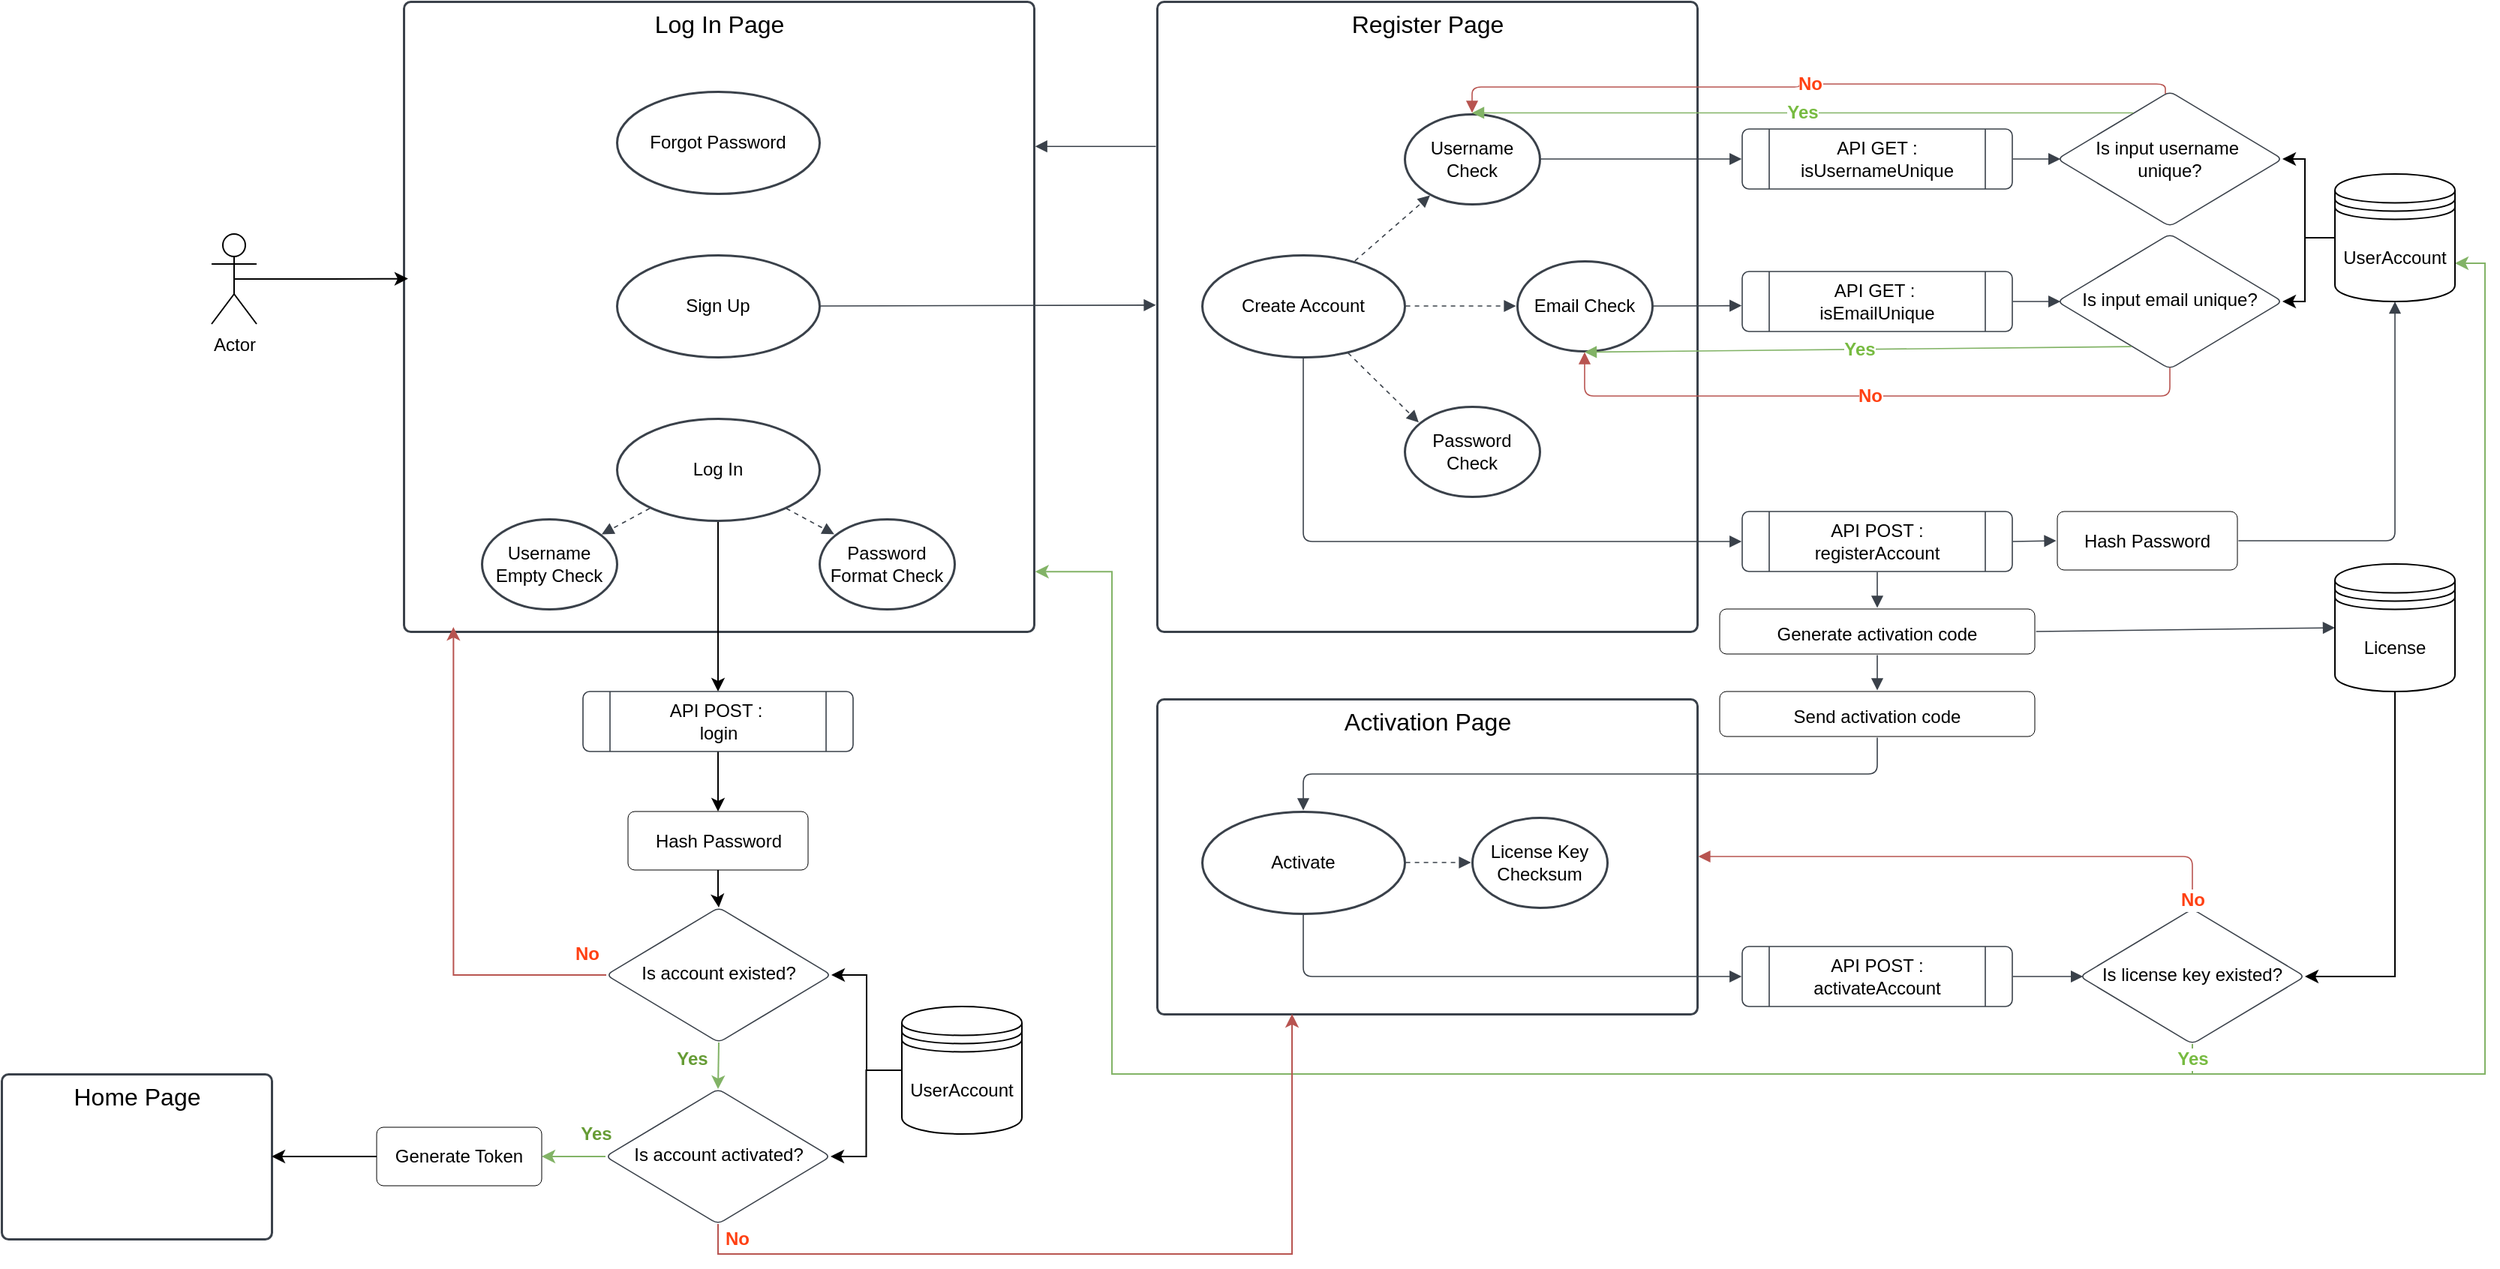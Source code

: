 <mxfile version="26.0.15">
  <diagram name="Account" id="tgDz5AeaXwY79lofnqwd">
    <mxGraphModel dx="1908" dy="1294" grid="1" gridSize="10" guides="1" tooltips="1" connect="1" arrows="1" fold="1" page="1" pageScale="1" pageWidth="827" pageHeight="1169" math="0" shadow="0">
      <root>
        <mxCell id="0" />
        <mxCell id="1" parent="0" />
        <mxCell id="eWz67TTPyYCK9VNah5Zr-2" value="Sign in Page" style="html=1;overflow=block;blockSpacing=1;whiteSpace=wrap;container=1;pointerEvents=0;collapsible=0;recursiveResize=0;fontSize=12;fontFamily=Helvetica;spacing=0;strokeColor=#unset;fillOpacity=0;rounded=1;absoluteArcSize=1;arcSize=9;fillColor=#000000;strokeWidth=NaN;lucidId=kTDUX1_EgLmr;" parent="1" vertex="1">
          <mxGeometry x="338" y="225" width="420" height="420" as="geometry" />
        </mxCell>
        <mxCell id="eWz67TTPyYCK9VNah5Zr-76" value="" style="html=1;overflow=block;blockSpacing=1;whiteSpace=wrap;container=1;pointerEvents=0;collapsible=0;recursiveResize=0;fontSize=12;fontFamily=Helvetica;spacing=0;strokeColor=#3a414a;strokeOpacity=100;fillOpacity=0;rounded=1;absoluteArcSize=1;arcSize=9;fillColor=#000000;strokeWidth=1.5;lucidId=R5DUT0HCY4g-;" parent="eWz67TTPyYCK9VNah5Zr-2" vertex="1">
          <mxGeometry width="420" height="420" as="geometry" />
        </mxCell>
        <mxCell id="eWz67TTPyYCK9VNah5Zr-77" value="&lt;font&gt;Log In Page&lt;/font&gt;" style="text;html=1;align=center;verticalAlign=middle;resizable=0;points=[];autosize=1;strokeColor=none;fillColor=none;fontFamily=Helvetica;fontSize=16;" parent="eWz67TTPyYCK9VNah5Zr-76" vertex="1">
          <mxGeometry x="154.5" width="110" height="30" as="geometry" />
        </mxCell>
        <mxCell id="eWz67TTPyYCK9VNah5Zr-3" value="" style="html=1;overflow=block;blockSpacing=1;whiteSpace=wrap;container=1;pointerEvents=0;collapsible=0;recursiveResize=0;fontSize=12;fontFamily=Helvetica;spacing=0;strokeColor=#3a414a;strokeOpacity=100;fillOpacity=0;rounded=1;absoluteArcSize=1;arcSize=9;fillColor=#000000;strokeWidth=1.5;lucidId=R5DUT0HCY4g-;" parent="1" vertex="1">
          <mxGeometry x="840" y="225" width="360" height="420" as="geometry" />
        </mxCell>
        <mxCell id="eWz67TTPyYCK9VNah5Zr-73" value="&lt;font style=&quot;font-size: 16px;&quot;&gt;Register Page&lt;/font&gt;" style="text;html=1;align=center;verticalAlign=middle;resizable=0;points=[];autosize=1;strokeColor=none;fillColor=none;fontFamily=Helvetica;fontSize=12;" parent="eWz67TTPyYCK9VNah5Zr-3" vertex="1">
          <mxGeometry x="120" width="120" height="30" as="geometry" />
        </mxCell>
        <mxCell id="eWz67TTPyYCK9VNah5Zr-4" value="" style="html=1;overflow=block;blockSpacing=1;whiteSpace=wrap;container=1;pointerEvents=0;collapsible=0;recursiveResize=0;fontSize=12;fontFamily=Helvetica;spacing=0;strokeColor=#3a414a;strokeOpacity=100;fillOpacity=0;rounded=1;absoluteArcSize=1;arcSize=9;fillColor=#000000;strokeWidth=1.5;lucidId=jgEULdvxt6wD;" parent="1" vertex="1">
          <mxGeometry x="840" y="690" width="360" height="210" as="geometry" />
        </mxCell>
        <mxCell id="eWz67TTPyYCK9VNah5Zr-91" value="&lt;font style=&quot;font-size: 16px;&quot;&gt;Activation&lt;/font&gt;&lt;span style=&quot;font-size: 16px;&quot;&gt;&amp;nbsp;Page&lt;/span&gt;" style="text;html=1;align=center;verticalAlign=middle;resizable=0;points=[];autosize=1;strokeColor=none;fillColor=none;fontFamily=Helvetica;fontSize=12;" parent="eWz67TTPyYCK9VNah5Zr-4" vertex="1">
          <mxGeometry x="115" width="130" height="30" as="geometry" />
        </mxCell>
        <mxCell id="eWz67TTPyYCK9VNah5Zr-6" value="Sign Up" style="html=1;overflow=block;blockSpacing=1;whiteSpace=wrap;ellipse;fontSize=12;spacing=3.8;strokeColor=#3a414a;strokeOpacity=100;fillOpacity=100;rounded=1;absoluteArcSize=1;arcSize=9;fillColor=#ffffff;strokeWidth=1.5;lucidId=sUDUintjghet;fontFamily=Helvetica;" parent="1" vertex="1">
          <mxGeometry x="480" y="394" width="135" height="68" as="geometry" />
        </mxCell>
        <mxCell id="eWz67TTPyYCK9VNah5Zr-7" value="Forgot Password" style="html=1;overflow=block;blockSpacing=1;whiteSpace=wrap;ellipse;fontSize=12;spacing=3.8;strokeColor=#3a414a;strokeOpacity=100;fillOpacity=100;rounded=1;absoluteArcSize=1;arcSize=9;fillColor=#ffffff;strokeWidth=1.5;lucidId=6VDUhwTjax~7;fontFamily=Helvetica;" parent="1" vertex="1">
          <mxGeometry x="480" y="285" width="135" height="68" as="geometry" />
        </mxCell>
        <mxCell id="eWz67TTPyYCK9VNah5Zr-94" style="edgeStyle=orthogonalEdgeStyle;rounded=0;orthogonalLoop=1;jettySize=auto;html=1;exitX=0.5;exitY=1;exitDx=0;exitDy=0;" parent="1" source="eWz67TTPyYCK9VNah5Zr-8" target="eWz67TTPyYCK9VNah5Zr-93" edge="1">
          <mxGeometry relative="1" as="geometry" />
        </mxCell>
        <mxCell id="eWz67TTPyYCK9VNah5Zr-8" value="Log In" style="html=1;overflow=block;blockSpacing=1;whiteSpace=wrap;ellipse;fontSize=12;spacing=3.8;strokeColor=#3a414a;strokeOpacity=100;fillOpacity=100;rounded=1;absoluteArcSize=1;arcSize=9;fillColor=#ffffff;strokeWidth=1.5;lucidId=wWDUFufL0aMl;fontFamily=Helvetica;" parent="1" vertex="1">
          <mxGeometry x="480" y="503" width="135" height="68" as="geometry" />
        </mxCell>
        <mxCell id="eWz67TTPyYCK9VNah5Zr-10" value="Username Empty Check" style="html=1;overflow=block;blockSpacing=1;whiteSpace=wrap;ellipse;fontSize=12;spacing=3.8;strokeColor=#3a414a;strokeOpacity=100;fillOpacity=100;rounded=1;absoluteArcSize=1;arcSize=9;fillColor=#ffffff;strokeWidth=1.5;lucidId=s1DUV5B9-y7L;fontFamily=Helvetica;" parent="1" vertex="1">
          <mxGeometry x="390" y="570" width="90" height="60" as="geometry" />
        </mxCell>
        <mxCell id="eWz67TTPyYCK9VNah5Zr-11" value="Password Format Check" style="html=1;overflow=block;blockSpacing=1;whiteSpace=wrap;ellipse;fontSize=12;spacing=3.8;strokeColor=#3a414a;strokeOpacity=100;fillOpacity=100;rounded=1;absoluteArcSize=1;arcSize=9;fillColor=#ffffff;strokeWidth=1.5;lucidId=a2DUm376~W8t;fontFamily=Helvetica;" parent="1" vertex="1">
          <mxGeometry x="615" y="570" width="90" height="60" as="geometry" />
        </mxCell>
        <mxCell id="eWz67TTPyYCK9VNah5Zr-12" value="" style="html=1;jettySize=18;whiteSpace=wrap;fontSize=12;strokeColor=#3a414a;strokeOpacity=100;dashed=1;fixDash=1;strokeWidth=0.8;rounded=0;startArrow=none;endArrow=block;endFill=1;exitX=0.163;exitY=0.881;exitPerimeter=0;entryX=0.889;entryY=0.17;entryPerimeter=0;lucidId=G2DUMYeTof7~;fontFamily=Helvetica;" parent="1" source="eWz67TTPyYCK9VNah5Zr-8" target="eWz67TTPyYCK9VNah5Zr-10" edge="1">
          <mxGeometry width="100" height="100" relative="1" as="geometry">
            <Array as="points" />
          </mxGeometry>
        </mxCell>
        <mxCell id="eWz67TTPyYCK9VNah5Zr-13" value="" style="html=1;jettySize=18;whiteSpace=wrap;fontSize=12;strokeColor=#3a414a;strokeOpacity=100;dashed=1;fixDash=1;strokeWidth=0.8;rounded=0;startArrow=none;endArrow=block;endFill=1;exitX=0.837;exitY=0.882;exitPerimeter=0;entryX=0.111;entryY=0.17;entryPerimeter=0;lucidId=J2DUJ5fLoulq;fontFamily=Helvetica;" parent="1" source="eWz67TTPyYCK9VNah5Zr-8" target="eWz67TTPyYCK9VNah5Zr-11" edge="1">
          <mxGeometry width="100" height="100" relative="1" as="geometry">
            <Array as="points" />
          </mxGeometry>
        </mxCell>
        <mxCell id="eWz67TTPyYCK9VNah5Zr-14" value="Create Account" style="html=1;overflow=block;blockSpacing=1;whiteSpace=wrap;ellipse;fontSize=12;spacing=3.8;strokeColor=#3a414a;strokeOpacity=100;fillOpacity=100;rounded=1;absoluteArcSize=1;arcSize=9;fillColor=#ffffff;strokeWidth=1.5;lucidId=l6DUR4Ug6KeE;fontFamily=Helvetica;" parent="1" vertex="1">
          <mxGeometry x="870" y="394" width="135" height="68" as="geometry" />
        </mxCell>
        <mxCell id="eWz67TTPyYCK9VNah5Zr-15" value="" style="html=1;jettySize=18;whiteSpace=wrap;fontSize=12;strokeColor=#3a414a;strokeOpacity=100;strokeWidth=0.8;rounded=0;startArrow=none;endArrow=block;endFill=1;exitX=1.006;exitY=0.5;exitPerimeter=0;entryX=-0.002;entryY=0.482;entryPerimeter=0;lucidId=X6DUpzy31Ydh;fontFamily=Helvetica;" parent="1" source="eWz67TTPyYCK9VNah5Zr-6" target="eWz67TTPyYCK9VNah5Zr-3" edge="1">
          <mxGeometry width="100" height="100" relative="1" as="geometry">
            <Array as="points" />
          </mxGeometry>
        </mxCell>
        <mxCell id="eWz67TTPyYCK9VNah5Zr-16" value="Username Check" style="html=1;overflow=block;blockSpacing=1;whiteSpace=wrap;ellipse;fontSize=12;spacing=3.8;strokeColor=#3a414a;strokeOpacity=100;fillOpacity=100;rounded=1;absoluteArcSize=1;arcSize=9;fillColor=#ffffff;strokeWidth=1.5;lucidId=s7DUezGjw3QZ;fontFamily=Helvetica;" parent="1" vertex="1">
          <mxGeometry x="1005" y="300" width="90" height="60" as="geometry" />
        </mxCell>
        <mxCell id="eWz67TTPyYCK9VNah5Zr-17" value="Email Check" style="html=1;overflow=block;blockSpacing=1;whiteSpace=wrap;ellipse;fontSize=12;spacing=3.8;strokeColor=#3a414a;strokeOpacity=100;fillOpacity=100;rounded=1;absoluteArcSize=1;arcSize=9;fillColor=#ffffff;strokeWidth=1.5;lucidId=O7DUrSSDifmn;fontFamily=Helvetica;" parent="1" vertex="1">
          <mxGeometry x="1080" y="398" width="90" height="60" as="geometry" />
        </mxCell>
        <mxCell id="eWz67TTPyYCK9VNah5Zr-18" value="Password Check" style="html=1;overflow=block;blockSpacing=1;whiteSpace=wrap;ellipse;fontSize=12;spacing=3.8;strokeColor=#3a414a;strokeOpacity=100;fillOpacity=100;rounded=1;absoluteArcSize=1;arcSize=9;fillColor=#ffffff;strokeWidth=1.5;lucidId=W7DUtTJI5MFG;fontFamily=Helvetica;" parent="1" vertex="1">
          <mxGeometry x="1005" y="495" width="90" height="60" as="geometry" />
        </mxCell>
        <mxCell id="eWz67TTPyYCK9VNah5Zr-19" value="" style="html=1;jettySize=18;whiteSpace=wrap;fontSize=12;strokeColor=#3a414a;strokeOpacity=100;dashed=1;fixDash=1;strokeWidth=0.8;rounded=0;startArrow=none;endArrow=block;endFill=1;exitX=0.755;exitY=0.058;exitPerimeter=0;entryX=0.189;entryY=0.905;entryPerimeter=0;lucidId=t8DULGcAUfj5;fontFamily=Helvetica;" parent="1" source="eWz67TTPyYCK9VNah5Zr-14" target="eWz67TTPyYCK9VNah5Zr-16" edge="1">
          <mxGeometry width="100" height="100" relative="1" as="geometry">
            <Array as="points" />
          </mxGeometry>
        </mxCell>
        <mxCell id="eWz67TTPyYCK9VNah5Zr-20" value="" style="html=1;jettySize=18;whiteSpace=wrap;fontSize=12;strokeColor=#3a414a;strokeOpacity=100;dashed=1;fixDash=1;strokeWidth=0.8;rounded=0;startArrow=none;endArrow=block;endFill=1;exitX=1.006;exitY=0.5;exitPerimeter=0;entryX=-0.008;entryY=0.5;entryPerimeter=0;lucidId=B8DUC7GV7Yk3;fontFamily=Helvetica;" parent="1" source="eWz67TTPyYCK9VNah5Zr-14" target="eWz67TTPyYCK9VNah5Zr-17" edge="1">
          <mxGeometry width="100" height="100" relative="1" as="geometry">
            <Array as="points" />
          </mxGeometry>
        </mxCell>
        <mxCell id="eWz67TTPyYCK9VNah5Zr-21" value="" style="html=1;jettySize=18;whiteSpace=wrap;fontSize=12;strokeColor=#3a414a;strokeOpacity=100;dashed=1;fixDash=1;strokeWidth=0.8;rounded=0;startArrow=none;endArrow=block;endFill=1;exitX=0.721;exitY=0.96;exitPerimeter=0;entryX=0.105;entryY=0.178;entryPerimeter=0;lucidId=E8DUzFWszFlh;fontFamily=Helvetica;" parent="1" source="eWz67TTPyYCK9VNah5Zr-14" target="eWz67TTPyYCK9VNah5Zr-18" edge="1">
          <mxGeometry width="100" height="100" relative="1" as="geometry">
            <Array as="points" />
          </mxGeometry>
        </mxCell>
        <mxCell id="eWz67TTPyYCK9VNah5Zr-22" value="API GET : isUsernameUnique" style="html=1;overflow=block;blockSpacing=1;whiteSpace=wrap;shape=process;fontSize=12;fontFamily=Helvetica;spacing=3.8;strokeColor=#3a414a;strokeOpacity=100;fillOpacity=100;rounded=1;absoluteArcSize=1;arcSize=9;fillColor=#ffffff;strokeWidth=0.8;lucidId=d-DUjQnT9r4C;" parent="1" vertex="1">
          <mxGeometry x="1230" y="310" width="180" height="40" as="geometry" />
        </mxCell>
        <mxCell id="eWz67TTPyYCK9VNah5Zr-23" value="" style="html=1;jettySize=18;whiteSpace=wrap;fontSize=12;strokeColor=#3a414a;strokeOpacity=100;strokeWidth=0.8;rounded=0;startArrow=none;endArrow=block;endFill=1;exitX=1.008;exitY=0.5;exitPerimeter=0;entryX=-0.002;entryY=0.5;entryPerimeter=0;lucidId=8_DU1eQ9pBNe;fontFamily=Helvetica;" parent="1" source="eWz67TTPyYCK9VNah5Zr-16" target="eWz67TTPyYCK9VNah5Zr-22" edge="1">
          <mxGeometry width="100" height="100" relative="1" as="geometry">
            <Array as="points" />
          </mxGeometry>
        </mxCell>
        <mxCell id="eWz67TTPyYCK9VNah5Zr-24" value="&lt;font&gt;Is input username&amp;nbsp;&lt;/font&gt;&lt;div&gt;&lt;font&gt;unique?&lt;/font&gt;&lt;/div&gt;" style="html=1;overflow=block;blockSpacing=1;whiteSpace=wrap;rhombus;fontSize=12;fontFamily=Helvetica;fontColor=default;spacing=3.8;strokeColor=#3a414a;strokeOpacity=100;fillOpacity=100;rounded=1;absoluteArcSize=1;arcSize=9;fillColor=#ffffff;strokeWidth=0.8;lucidId=H.DUoWM3rg2R;" parent="1" vertex="1">
          <mxGeometry x="1440" y="285" width="150" height="90" as="geometry" />
        </mxCell>
        <mxCell id="eWz67TTPyYCK9VNah5Zr-25" value="" style="html=1;jettySize=18;whiteSpace=wrap;fontSize=12;strokeColor=#3a414a;strokeOpacity=100;strokeWidth=0.8;rounded=0;startArrow=none;endArrow=block;endFill=1;exitX=1.002;exitY=0.5;exitPerimeter=0;entryX=0.014;entryY=0.5;entryPerimeter=0;lucidId=d~DUTkmeUFl3;fontFamily=Helvetica;" parent="1" source="eWz67TTPyYCK9VNah5Zr-22" target="eWz67TTPyYCK9VNah5Zr-24" edge="1">
          <mxGeometry width="100" height="100" relative="1" as="geometry">
            <Array as="points" />
          </mxGeometry>
        </mxCell>
        <mxCell id="eWz67TTPyYCK9VNah5Zr-26" value="" style="html=1;jettySize=18;whiteSpace=wrap;fontSize=12;fontFamily=Helvetica;fontColor=#333333;fontStyle=1;strokeColor=#82b366;strokeOpacity=100;strokeWidth=0.8;rounded=0;startArrow=none;endArrow=block;endFill=1;exitX=0.337;exitY=0.158;exitPerimeter=0;entryX=0.5;entryY=-0.013;entryPerimeter=0;lucidId=n~DU6i61wU7h;fillColor=#d5e8d4;" parent="1" source="eWz67TTPyYCK9VNah5Zr-24" target="eWz67TTPyYCK9VNah5Zr-16" edge="1">
          <mxGeometry width="100" height="100" relative="1" as="geometry">
            <Array as="points" />
          </mxGeometry>
        </mxCell>
        <mxCell id="eWz67TTPyYCK9VNah5Zr-27" value="Yes" style="text;html=1;resizable=0;labelBackgroundColor=default;align=center;verticalAlign=middle;fontStyle=1;fontColor=light-dark(#77bb41, #c1c1c1);fontSize=12;fontFamily=Helvetica;" parent="eWz67TTPyYCK9VNah5Zr-26" vertex="1">
          <mxGeometry relative="1" as="geometry" />
        </mxCell>
        <mxCell id="eWz67TTPyYCK9VNah5Zr-28" value="" style="html=1;jettySize=18;whiteSpace=wrap;fontSize=12;fontFamily=Helvetica;fontColor=#333333;fontStyle=1;strokeColor=#b85450;strokeOpacity=100;strokeWidth=0.8;rounded=1;arcSize=12;edgeStyle=orthogonalEdgeStyle;startArrow=none;endArrow=block;endFill=1;exitX=0.48;exitY=0.017;exitPerimeter=0;entryX=0.5;entryY=-0.013;entryPerimeter=0;lucidId=s~DUw0Df2HVt;fillColor=#f8cecc;" parent="1" source="eWz67TTPyYCK9VNah5Zr-24" target="eWz67TTPyYCK9VNah5Zr-16" edge="1">
          <mxGeometry width="100" height="100" relative="1" as="geometry">
            <Array as="points">
              <mxPoint x="1512" y="280" />
              <mxPoint x="1268" y="280" />
              <mxPoint x="1268" y="282" />
              <mxPoint x="1050" y="282" />
            </Array>
          </mxGeometry>
        </mxCell>
        <mxCell id="eWz67TTPyYCK9VNah5Zr-29" value="No" style="text;html=1;resizable=0;labelBackgroundColor=default;align=center;verticalAlign=middle;fontStyle=1;fontColor=light-dark(#ff4013, #c1c1c1);fontSize=12;fontFamily=Helvetica;" parent="eWz67TTPyYCK9VNah5Zr-28" vertex="1">
          <mxGeometry relative="1" as="geometry" />
        </mxCell>
        <mxCell id="eWz67TTPyYCK9VNah5Zr-30" value="API GET :&amp;nbsp;&lt;div&gt;isEmailUnique&lt;/div&gt;" style="html=1;overflow=block;blockSpacing=1;whiteSpace=wrap;shape=process;fontSize=12;fontFamily=Helvetica;spacing=3.8;strokeColor=#3a414a;strokeOpacity=100;fillOpacity=100;rounded=1;absoluteArcSize=1;arcSize=9;fillColor=#ffffff;strokeWidth=0.8;lucidId=fcEU7vY~6awU;" parent="1" vertex="1">
          <mxGeometry x="1230" y="405" width="180" height="40" as="geometry" />
        </mxCell>
        <mxCell id="eWz67TTPyYCK9VNah5Zr-31" value="&lt;div style=&quot;display: flex; justify-content: center; text-align: center; align-items: baseline; line-height: 1.25; margin-top: -2px;&quot;&gt;&lt;span style=&quot;color: rgb(0, 0, 0);&quot;&gt;&lt;font&gt;Is input&amp;nbsp;&lt;/font&gt;&lt;span&gt;email u&lt;/span&gt;&lt;/span&gt;&lt;span&gt;&lt;span&gt;nique?&lt;/span&gt;&lt;/span&gt;&lt;/div&gt;" style="html=1;overflow=block;blockSpacing=1;whiteSpace=wrap;rhombus;fontSize=12;fontFamily=Helvetica;spacing=3.8;strokeColor=#3a414a;strokeOpacity=100;fillOpacity=100;rounded=1;absoluteArcSize=1;arcSize=9;fillColor=#ffffff;strokeWidth=0.8;lucidId=fcEUWMaaT8yM;" parent="1" vertex="1">
          <mxGeometry x="1440" y="380" width="150" height="90" as="geometry" />
        </mxCell>
        <mxCell id="eWz67TTPyYCK9VNah5Zr-32" value="" style="html=1;jettySize=18;whiteSpace=wrap;fontSize=12;fontFamily=Helvetica;fontColor=#333333;fontStyle=1;strokeColor=#82b366;strokeOpacity=100;strokeWidth=0.8;rounded=0;startArrow=none;endArrow=block;endFill=1;exitX=0.329;exitY=0.834;exitPerimeter=0;entryX=0.5;entryY=1.013;entryPerimeter=0;lucidId=fcEUrLzZhkil;labelBackgroundColor=none;fillColor=#d5e8d4;" parent="1" source="eWz67TTPyYCK9VNah5Zr-31" target="eWz67TTPyYCK9VNah5Zr-17" edge="1">
          <mxGeometry width="100" height="100" relative="1" as="geometry">
            <Array as="points" />
          </mxGeometry>
        </mxCell>
        <mxCell id="eWz67TTPyYCK9VNah5Zr-33" value="Yes" style="text;html=1;resizable=0;labelBackgroundColor=default;align=center;verticalAlign=middle;fontStyle=1;fontColor=light-dark(#77bb41, #c1c1c1);fontSize=12;fontFamily=Helvetica;" parent="eWz67TTPyYCK9VNah5Zr-32" vertex="1">
          <mxGeometry relative="1" as="geometry" />
        </mxCell>
        <mxCell id="eWz67TTPyYCK9VNah5Zr-34" value="" style="html=1;jettySize=18;whiteSpace=wrap;fontSize=12;fontFamily=Helvetica;fontColor=#333333;fontStyle=1;strokeColor=#b85450;strokeOpacity=100;strokeWidth=0.8;rounded=1;arcSize=12;edgeStyle=orthogonalEdgeStyle;startArrow=none;endArrow=block;endFill=1;exitX=0.5;exitY=0.99;exitPerimeter=0;entryX=0.5;entryY=1.013;entryPerimeter=0;lucidId=fcEUvP.BdZtf;fillColor=#f8cecc;" parent="1" source="eWz67TTPyYCK9VNah5Zr-31" target="eWz67TTPyYCK9VNah5Zr-17" edge="1">
          <mxGeometry width="100" height="100" relative="1" as="geometry">
            <Array as="points" />
          </mxGeometry>
        </mxCell>
        <mxCell id="eWz67TTPyYCK9VNah5Zr-35" value="No" style="text;html=1;resizable=0;labelBackgroundColor=default;align=center;verticalAlign=middle;fontStyle=1;fontColor=light-dark(#ff4013, #c1c1c1);fontSize=12;fontFamily=Helvetica;" parent="eWz67TTPyYCK9VNah5Zr-34" vertex="1">
          <mxGeometry relative="1" as="geometry" />
        </mxCell>
        <mxCell id="eWz67TTPyYCK9VNah5Zr-36" value="" style="html=1;jettySize=18;whiteSpace=wrap;fontSize=12;strokeColor=#3a414a;strokeOpacity=100;strokeWidth=0.8;rounded=0;startArrow=none;endArrow=block;endFill=1;exitX=1.008;exitY=0.5;exitPerimeter=0;entryX=-0.002;entryY=0.57;entryPerimeter=0;lucidId=fdEU~AkRdBd5;fontFamily=Helvetica;" parent="1" source="eWz67TTPyYCK9VNah5Zr-17" target="eWz67TTPyYCK9VNah5Zr-30" edge="1">
          <mxGeometry width="100" height="100" relative="1" as="geometry">
            <Array as="points" />
          </mxGeometry>
        </mxCell>
        <mxCell id="eWz67TTPyYCK9VNah5Zr-37" value="" style="html=1;jettySize=18;whiteSpace=wrap;fontSize=12;strokeColor=#3a414a;strokeOpacity=100;strokeWidth=0.8;rounded=0;startArrow=none;endArrow=block;endFill=1;exitX=1.002;exitY=0.5;exitPerimeter=0;entryX=0.014;entryY=0.5;entryPerimeter=0;lucidId=WeEUJOYxWwny;fontFamily=Helvetica;" parent="1" source="eWz67TTPyYCK9VNah5Zr-30" target="eWz67TTPyYCK9VNah5Zr-31" edge="1">
          <mxGeometry width="100" height="100" relative="1" as="geometry">
            <Array as="points" />
          </mxGeometry>
        </mxCell>
        <mxCell id="eWz67TTPyYCK9VNah5Zr-38" value="Activate " style="html=1;overflow=block;blockSpacing=1;whiteSpace=wrap;ellipse;fontSize=12;spacing=3.8;strokeColor=#3a414a;strokeOpacity=100;fillOpacity=100;rounded=1;absoluteArcSize=1;arcSize=9;fillColor=#ffffff;strokeWidth=1.5;lucidId=ahEUzXcOlAUv;fontFamily=Helvetica;" parent="1" vertex="1">
          <mxGeometry x="870" y="765" width="135" height="68" as="geometry" />
        </mxCell>
        <mxCell id="eWz67TTPyYCK9VNah5Zr-39" value="License Key Checksum" style="html=1;overflow=block;blockSpacing=1;whiteSpace=wrap;ellipse;fontSize=12;spacing=3.8;strokeColor=#3a414a;strokeOpacity=100;fillOpacity=100;rounded=1;absoluteArcSize=1;arcSize=9;fillColor=#ffffff;strokeWidth=1.5;lucidId=3iEUOj4Z6llQ;fontFamily=Helvetica;" parent="1" vertex="1">
          <mxGeometry x="1050" y="769" width="90" height="60" as="geometry" />
        </mxCell>
        <mxCell id="eWz67TTPyYCK9VNah5Zr-40" value="" style="html=1;jettySize=18;whiteSpace=wrap;fontSize=12;strokeColor=#3a414a;strokeOpacity=100;dashed=1;fixDash=1;strokeWidth=0.8;rounded=0;startArrow=none;endArrow=block;endFill=1;exitX=1.006;exitY=0.5;exitPerimeter=0;entryX=-0.008;entryY=0.5;entryPerimeter=0;lucidId=sjEU9KxSFQow;fontFamily=Helvetica;" parent="1" source="eWz67TTPyYCK9VNah5Zr-38" target="eWz67TTPyYCK9VNah5Zr-39" edge="1">
          <mxGeometry width="100" height="100" relative="1" as="geometry">
            <Array as="points" />
          </mxGeometry>
        </mxCell>
        <mxCell id="eWz67TTPyYCK9VNah5Zr-41" value="" style="html=1;jettySize=18;whiteSpace=wrap;fontSize=12;strokeColor=#3a414a;strokeOpacity=100;strokeWidth=0.8;rounded=1;arcSize=12;edgeStyle=orthogonalEdgeStyle;startArrow=none;endArrow=block;endFill=1;exitX=0.5;exitY=1.011;exitPerimeter=0;entryX=-0.002;entryY=0.5;entryPerimeter=0;lucidId=wqEUbB9Iiw~2;fontFamily=Helvetica;" parent="1" source="eWz67TTPyYCK9VNah5Zr-14" target="eWz67TTPyYCK9VNah5Zr-47" edge="1">
          <mxGeometry width="100" height="100" relative="1" as="geometry">
            <Array as="points" />
          </mxGeometry>
        </mxCell>
        <mxCell id="eWz67TTPyYCK9VNah5Zr-47" value="API POST : registerAccount" style="html=1;overflow=block;blockSpacing=1;whiteSpace=wrap;shape=process;fontSize=12;fontFamily=Helvetica;spacing=3.8;strokeColor=#3a414a;strokeOpacity=100;fillOpacity=100;rounded=1;absoluteArcSize=1;arcSize=9;fillColor=#ffffff;strokeWidth=0.8;lucidId=uxEU2n4akM2R;" parent="1" vertex="1">
          <mxGeometry x="1230" y="565" width="180" height="40" as="geometry" />
        </mxCell>
        <mxCell id="eWz67TTPyYCK9VNah5Zr-48" value="Generate activation code" style="html=1;overflow=block;blockSpacing=1;whiteSpace=wrap;fontSize=12;fontFamily=Helvetica;spacing=9;rounded=1;absoluteArcSize=1;arcSize=9;strokeWidth=NaN;lucidId=pTEUjj1fshSb;" parent="1" vertex="1">
          <mxGeometry x="1215" y="630" width="210" height="30" as="geometry" />
        </mxCell>
        <mxCell id="eWz67TTPyYCK9VNah5Zr-49" value="Send activation code" style="html=1;overflow=block;blockSpacing=1;whiteSpace=wrap;fontSize=12;fontFamily=Helvetica;spacing=9;rounded=1;absoluteArcSize=1;arcSize=9;strokeWidth=NaN;lucidId=jUEUQ4qV01XV;" parent="1" vertex="1">
          <mxGeometry x="1215" y="685" width="210" height="30" as="geometry" />
        </mxCell>
        <mxCell id="eWz67TTPyYCK9VNah5Zr-50" value="" style="html=1;jettySize=18;whiteSpace=wrap;fontSize=12;strokeColor=#3a414a;strokeOpacity=100;strokeWidth=0.8;rounded=0;startArrow=none;endArrow=block;endFill=1;exitX=0.5;exitY=1.009;exitPerimeter=0;entryX=0.5;entryY=-0.025;entryPerimeter=0;lucidId=4UEUbyO8kihH;fontFamily=Helvetica;" parent="1" source="eWz67TTPyYCK9VNah5Zr-47" target="eWz67TTPyYCK9VNah5Zr-48" edge="1">
          <mxGeometry width="100" height="100" relative="1" as="geometry">
            <Array as="points" />
          </mxGeometry>
        </mxCell>
        <mxCell id="eWz67TTPyYCK9VNah5Zr-51" value="" style="html=1;jettySize=18;whiteSpace=wrap;fontSize=12;strokeColor=#3a414a;strokeOpacity=100;strokeWidth=0.8;rounded=0;startArrow=none;endArrow=block;endFill=1;exitX=0.5;exitY=1.025;exitPerimeter=0;entryX=0.5;entryY=-0.025;entryPerimeter=0;lucidId=5UEU46crxsY.;fontFamily=Helvetica;" parent="1" source="eWz67TTPyYCK9VNah5Zr-48" target="eWz67TTPyYCK9VNah5Zr-49" edge="1">
          <mxGeometry width="100" height="100" relative="1" as="geometry">
            <Array as="points" />
          </mxGeometry>
        </mxCell>
        <mxCell id="eWz67TTPyYCK9VNah5Zr-52" value="" style="html=1;jettySize=18;whiteSpace=wrap;fontSize=12;strokeColor=#3a414a;strokeOpacity=100;strokeWidth=0.8;rounded=0;startArrow=none;endArrow=block;endFill=1;exitX=1.004;exitY=0.5;exitPerimeter=0;entryX=0;entryY=0.5;lucidId=eVEUYDxwfVzk;fontFamily=Helvetica;entryDx=0;entryDy=0;" parent="1" source="eWz67TTPyYCK9VNah5Zr-48" target="eWz67TTPyYCK9VNah5Zr-83" edge="1">
          <mxGeometry width="100" height="100" relative="1" as="geometry">
            <Array as="points" />
            <mxPoint x="1619.28" y="645" as="targetPoint" />
          </mxGeometry>
        </mxCell>
        <mxCell id="eWz67TTPyYCK9VNah5Zr-54" value="" style="html=1;jettySize=18;whiteSpace=wrap;fontSize=12;strokeColor=#3a414a;strokeOpacity=100;strokeWidth=0.8;rounded=0;startArrow=none;endArrow=block;endFill=1;exitX=1.002;exitY=0.5;exitPerimeter=0;entryX=-0.006;entryY=0.5;entryPerimeter=0;lucidId=-VEUsnVqnqdy;fontFamily=Helvetica;fontColor=default;labelBackgroundColor=default;" parent="1" source="eWz67TTPyYCK9VNah5Zr-47" target="eWz67TTPyYCK9VNah5Zr-55" edge="1">
          <mxGeometry width="100" height="100" relative="1" as="geometry">
            <Array as="points" />
          </mxGeometry>
        </mxCell>
        <mxCell id="eWz67TTPyYCK9VNah5Zr-55" value="Hash Password" style="html=1;overflow=block;blockSpacing=1;whiteSpace=wrap;fontSize=12;fontFamily=Helvetica;spacing=9;rounded=1;absoluteArcSize=1;arcSize=9;strokeWidth=NaN;lucidId=bWEUQv-7P4Rg;labelBackgroundColor=default;" parent="1" vertex="1">
          <mxGeometry x="1440" y="565" width="120" height="39" as="geometry" />
        </mxCell>
        <mxCell id="eWz67TTPyYCK9VNah5Zr-56" value="" style="html=1;jettySize=18;whiteSpace=wrap;fontSize=12;strokeColor=#3a414a;strokeOpacity=100;strokeWidth=0.8;rounded=1;arcSize=12;edgeStyle=orthogonalEdgeStyle;startArrow=none;endArrow=block;endFill=1;exitX=1.006;exitY=0.5;exitPerimeter=0;lucidId=eXEUn7h87tyG;fontFamily=Helvetica;fontColor=default;labelBackgroundColor=default;" parent="1" source="eWz67TTPyYCK9VNah5Zr-55" target="eWz67TTPyYCK9VNah5Zr-78" edge="1">
          <mxGeometry width="100" height="100" relative="1" as="geometry">
            <Array as="points" />
            <mxPoint x="1665" y="420.72" as="targetPoint" />
          </mxGeometry>
        </mxCell>
        <mxCell id="eWz67TTPyYCK9VNah5Zr-57" value="" style="html=1;jettySize=18;whiteSpace=wrap;fontSize=12;strokeColor=#3a414a;strokeOpacity=100;strokeWidth=0.8;rounded=1;arcSize=12;edgeStyle=orthogonalEdgeStyle;startArrow=none;endArrow=block;endFill=1;exitX=0.5;exitY=1.025;exitPerimeter=0;entryX=0.5;entryY=-0.011;entryPerimeter=0;lucidId=ZXEUFPg5Jof-;fontFamily=Helvetica;" parent="1" source="eWz67TTPyYCK9VNah5Zr-49" target="eWz67TTPyYCK9VNah5Zr-38" edge="1">
          <mxGeometry width="100" height="100" relative="1" as="geometry">
            <Array as="points" />
          </mxGeometry>
        </mxCell>
        <mxCell id="eWz67TTPyYCK9VNah5Zr-58" value="API POST : activateAccount" style="html=1;overflow=block;blockSpacing=1;whiteSpace=wrap;shape=process;fontSize=12;fontFamily=Helvetica;spacing=3.8;strokeColor=#3a414a;strokeOpacity=100;fillOpacity=100;rounded=1;absoluteArcSize=1;arcSize=9;fillColor=#ffffff;strokeWidth=0.8;lucidId=fZEU0QEMOlCc;" parent="1" vertex="1">
          <mxGeometry x="1230" y="855" width="180" height="40" as="geometry" />
        </mxCell>
        <mxCell id="eWz67TTPyYCK9VNah5Zr-59" value="" style="html=1;jettySize=18;whiteSpace=wrap;fontSize=12;strokeColor=#3a414a;strokeOpacity=100;strokeWidth=0.8;rounded=1;arcSize=12;edgeStyle=orthogonalEdgeStyle;startArrow=none;endArrow=block;endFill=1;exitX=0.5;exitY=1.011;exitPerimeter=0;entryX=-0.002;entryY=0.5;entryPerimeter=0;lucidId=mZEU54XD3dpx;fontFamily=Helvetica;" parent="1" source="eWz67TTPyYCK9VNah5Zr-38" target="eWz67TTPyYCK9VNah5Zr-58" edge="1">
          <mxGeometry width="100" height="100" relative="1" as="geometry">
            <Array as="points" />
          </mxGeometry>
        </mxCell>
        <mxCell id="eWz67TTPyYCK9VNah5Zr-90" style="edgeStyle=orthogonalEdgeStyle;rounded=0;orthogonalLoop=1;jettySize=auto;html=1;exitX=0.5;exitY=1;exitDx=0;exitDy=0;entryX=1;entryY=0.7;entryDx=0;entryDy=0;fillColor=#d5e8d4;strokeColor=#82b366;" parent="1" source="eWz67TTPyYCK9VNah5Zr-60" target="eWz67TTPyYCK9VNah5Zr-78" edge="1">
          <mxGeometry relative="1" as="geometry">
            <mxPoint x="1760" y="400" as="targetPoint" />
            <Array as="points">
              <mxPoint x="1530" y="940" />
              <mxPoint x="1725" y="940" />
              <mxPoint x="1725" y="400" />
            </Array>
          </mxGeometry>
        </mxCell>
        <mxCell id="eWz67TTPyYCK9VNah5Zr-60" value="&lt;div style=&quot;display: flex; justify-content: center; text-align: center; align-items: baseline; line-height: 1.25; margin-top: -2px;&quot;&gt;&lt;span&gt;&lt;span style=&quot;color: rgb(0, 0, 0);&quot;&gt;Is license key &lt;/span&gt;&lt;span&gt;existed&lt;/span&gt;&lt;span style=&quot;color: rgb(0, 0, 0);&quot;&gt;?&lt;/span&gt;&lt;/span&gt;&lt;/div&gt;" style="html=1;overflow=block;blockSpacing=1;whiteSpace=wrap;rhombus;fontSize=12;fontFamily=Helvetica;spacing=3.8;strokeColor=#3a414a;strokeOpacity=100;fillOpacity=100;rounded=1;absoluteArcSize=1;arcSize=9;fillColor=#ffffff;strokeWidth=0.8;lucidId=90EUq45sE9-c;" parent="1" vertex="1">
          <mxGeometry x="1455" y="830" width="150" height="90" as="geometry" />
        </mxCell>
        <mxCell id="eWz67TTPyYCK9VNah5Zr-61" value="" style="html=1;jettySize=18;whiteSpace=wrap;fontSize=12;strokeColor=#3a414a;strokeOpacity=100;strokeWidth=0.8;rounded=0;startArrow=none;endArrow=block;endFill=1;exitX=1.002;exitY=0.5;exitPerimeter=0;entryX=0.014;entryY=0.5;entryPerimeter=0;lucidId=I1EUqqxg6Y1c;fontFamily=Helvetica;" parent="1" source="eWz67TTPyYCK9VNah5Zr-58" target="eWz67TTPyYCK9VNah5Zr-60" edge="1">
          <mxGeometry width="100" height="100" relative="1" as="geometry">
            <Array as="points" />
          </mxGeometry>
        </mxCell>
        <mxCell id="eWz67TTPyYCK9VNah5Zr-64" value="" style="html=1;jettySize=18;whiteSpace=wrap;fontSize=12;fontFamily=Helvetica;fontColor=#FF0000;fontStyle=1;strokeColor=#b85450;strokeOpacity=100;strokeWidth=0.8;rounded=1;arcSize=12;edgeStyle=orthogonalEdgeStyle;startArrow=none;endArrow=block;endFill=1;exitX=0.5;exitY=0.01;exitPerimeter=0;entryX=1.002;entryY=0.5;entryPerimeter=0;lucidId=G2EU5iDCsAWZ;fillColor=#f8cecc;" parent="1" source="eWz67TTPyYCK9VNah5Zr-60" target="eWz67TTPyYCK9VNah5Zr-4" edge="1">
          <mxGeometry width="100" height="100" relative="1" as="geometry">
            <Array as="points" />
          </mxGeometry>
        </mxCell>
        <mxCell id="eWz67TTPyYCK9VNah5Zr-65" value="No" style="text;html=1;resizable=0;labelBackgroundColor=default;align=center;verticalAlign=middle;fontStyle=1;fontColor=light-dark(#ff4013, #c1c1c1);fontSize=12;fontFamily=Helvetica;" parent="eWz67TTPyYCK9VNah5Zr-64" vertex="1">
          <mxGeometry x="-0.958" relative="1" as="geometry">
            <mxPoint as="offset" />
          </mxGeometry>
        </mxCell>
        <mxCell id="eWz67TTPyYCK9VNah5Zr-66" value="" style="html=1;jettySize=18;whiteSpace=wrap;fontSize=12;strokeColor=#3a414a;strokeOpacity=100;strokeWidth=0.8;rounded=0;startArrow=none;endArrow=block;endFill=1;exitX=-0.002;exitY=0.23;exitPerimeter=0;entryX=1.002;entryY=0.23;entryPerimeter=0;lucidId=~2EUjOYMePQp;fontFamily=Helvetica;" parent="1" source="eWz67TTPyYCK9VNah5Zr-3" target="eWz67TTPyYCK9VNah5Zr-2" edge="1">
          <mxGeometry width="100" height="100" relative="1" as="geometry">
            <Array as="points" />
          </mxGeometry>
        </mxCell>
        <mxCell id="eWz67TTPyYCK9VNah5Zr-68" value="Actor" style="shape=umlActor;verticalLabelPosition=bottom;verticalAlign=top;html=1;fontFamily=Helvetica;fontSize=12;" parent="1" vertex="1">
          <mxGeometry x="210" y="380" width="30" height="60" as="geometry" />
        </mxCell>
        <mxCell id="eWz67TTPyYCK9VNah5Zr-80" style="edgeStyle=orthogonalEdgeStyle;rounded=0;orthogonalLoop=1;jettySize=auto;html=1;exitX=0;exitY=0.5;exitDx=0;exitDy=0;fontFamily=Helvetica;fontSize=12;" parent="1" source="eWz67TTPyYCK9VNah5Zr-78" target="eWz67TTPyYCK9VNah5Zr-24" edge="1">
          <mxGeometry relative="1" as="geometry">
            <Array as="points">
              <mxPoint x="1605" y="382" />
              <mxPoint x="1605" y="330" />
            </Array>
          </mxGeometry>
        </mxCell>
        <mxCell id="eWz67TTPyYCK9VNah5Zr-81" style="edgeStyle=orthogonalEdgeStyle;rounded=0;orthogonalLoop=1;jettySize=auto;html=1;exitX=0;exitY=0.5;exitDx=0;exitDy=0;entryX=1;entryY=0.5;entryDx=0;entryDy=0;fontFamily=Helvetica;fontSize=12;" parent="1" source="eWz67TTPyYCK9VNah5Zr-78" target="eWz67TTPyYCK9VNah5Zr-31" edge="1">
          <mxGeometry relative="1" as="geometry">
            <Array as="points">
              <mxPoint x="1605" y="382" />
              <mxPoint x="1605" y="425" />
            </Array>
          </mxGeometry>
        </mxCell>
        <mxCell id="eWz67TTPyYCK9VNah5Zr-78" value="UserAccount" style="shape=datastore;whiteSpace=wrap;html=1;fontFamily=Helvetica;fontSize=12;" parent="1" vertex="1">
          <mxGeometry x="1625" y="340" width="80" height="85" as="geometry" />
        </mxCell>
        <mxCell id="eWz67TTPyYCK9VNah5Zr-88" style="edgeStyle=orthogonalEdgeStyle;rounded=0;orthogonalLoop=1;jettySize=auto;html=1;exitX=0.5;exitY=1;exitDx=0;exitDy=0;entryX=1;entryY=0.5;entryDx=0;entryDy=0;" parent="1" source="eWz67TTPyYCK9VNah5Zr-83" target="eWz67TTPyYCK9VNah5Zr-60" edge="1">
          <mxGeometry relative="1" as="geometry" />
        </mxCell>
        <mxCell id="eWz67TTPyYCK9VNah5Zr-83" value="License" style="shape=datastore;whiteSpace=wrap;html=1;fontFamily=Helvetica;fontSize=12;" parent="1" vertex="1">
          <mxGeometry x="1625" y="600" width="80" height="85" as="geometry" />
        </mxCell>
        <mxCell id="eWz67TTPyYCK9VNah5Zr-89" value="&lt;span style=&quot;color: light-dark(rgb(119, 187, 65), rgb(0, 118, 0));&quot;&gt;&lt;b&gt;Yes&lt;/b&gt;&lt;/span&gt;" style="edgeStyle=orthogonalEdgeStyle;rounded=0;orthogonalLoop=1;jettySize=auto;html=1;exitX=0.5;exitY=1;exitDx=0;exitDy=0;entryX=1.002;entryY=0.905;entryDx=0;entryDy=0;entryPerimeter=0;fillColor=#d5e8d4;strokeColor=#82b366;fontSize=12;" parent="1" source="eWz67TTPyYCK9VNah5Zr-60" target="eWz67TTPyYCK9VNah5Zr-76" edge="1">
          <mxGeometry x="-0.982" relative="1" as="geometry">
            <Array as="points">
              <mxPoint x="1530" y="940" />
              <mxPoint x="810" y="940" />
              <mxPoint x="810" y="605" />
            </Array>
            <mxPoint as="offset" />
          </mxGeometry>
        </mxCell>
        <mxCell id="eWz67TTPyYCK9VNah5Zr-92" style="edgeStyle=orthogonalEdgeStyle;rounded=0;orthogonalLoop=1;jettySize=auto;html=1;exitX=0.5;exitY=0.5;exitDx=0;exitDy=0;exitPerimeter=0;entryX=0.007;entryY=0.44;entryDx=0;entryDy=0;entryPerimeter=0;" parent="1" source="eWz67TTPyYCK9VNah5Zr-68" target="eWz67TTPyYCK9VNah5Zr-76" edge="1">
          <mxGeometry relative="1" as="geometry" />
        </mxCell>
        <mxCell id="eWz67TTPyYCK9VNah5Zr-97" style="edgeStyle=orthogonalEdgeStyle;rounded=0;orthogonalLoop=1;jettySize=auto;html=1;exitX=0.5;exitY=1;exitDx=0;exitDy=0;entryX=0.5;entryY=0;entryDx=0;entryDy=0;" parent="1" source="eWz67TTPyYCK9VNah5Zr-93" target="eWz67TTPyYCK9VNah5Zr-96" edge="1">
          <mxGeometry relative="1" as="geometry" />
        </mxCell>
        <mxCell id="eWz67TTPyYCK9VNah5Zr-93" value="API POST :&amp;nbsp;&lt;div&gt;login&lt;/div&gt;" style="html=1;overflow=block;blockSpacing=1;whiteSpace=wrap;shape=process;fontSize=12;fontFamily=Helvetica;spacing=3.8;strokeColor=#3a414a;strokeOpacity=100;fillOpacity=100;rounded=1;absoluteArcSize=1;arcSize=9;fillColor=#ffffff;strokeWidth=0.8;lucidId=fZEU0QEMOlCc;" parent="1" vertex="1">
          <mxGeometry x="457.5" y="685" width="180" height="40" as="geometry" />
        </mxCell>
        <mxCell id="eWz67TTPyYCK9VNah5Zr-103" value="&lt;b style=&quot;color: light-dark(rgb(102, 156, 53), rgb(237, 237, 237));&quot;&gt;Yes&lt;/b&gt;" style="edgeStyle=orthogonalEdgeStyle;rounded=0;orthogonalLoop=1;jettySize=auto;html=1;exitX=0.5;exitY=1;exitDx=0;exitDy=0;entryX=0.5;entryY=0;entryDx=0;entryDy=0;fontSize=12;fillColor=#d5e8d4;strokeColor=#82b366;" parent="1" source="eWz67TTPyYCK9VNah5Zr-95" target="eWz67TTPyYCK9VNah5Zr-102" edge="1">
          <mxGeometry x="-0.272" y="-18" relative="1" as="geometry">
            <mxPoint as="offset" />
          </mxGeometry>
        </mxCell>
        <mxCell id="eWz67TTPyYCK9VNah5Zr-95" value="&lt;div style=&quot;display: flex; justify-content: center; text-align: center; align-items: baseline; line-height: 1.25; margin-top: -2px;&quot;&gt;&lt;span&gt;&lt;span style=&quot;color: rgb(0, 0, 0);&quot;&gt;Is account&amp;nbsp;&lt;/span&gt;existed&lt;span style=&quot;color: rgb(0, 0, 0);&quot;&gt;?&lt;/span&gt;&lt;/span&gt;&lt;/div&gt;" style="html=1;overflow=block;blockSpacing=1;whiteSpace=wrap;rhombus;fontSize=12;fontFamily=Helvetica;spacing=3.8;strokeColor=#3a414a;strokeOpacity=100;fillOpacity=100;rounded=1;absoluteArcSize=1;arcSize=9;fillColor=#ffffff;strokeWidth=0.8;lucidId=90EUq45sE9-c;" parent="1" vertex="1">
          <mxGeometry x="473" y="829" width="150" height="90" as="geometry" />
        </mxCell>
        <mxCell id="eWz67TTPyYCK9VNah5Zr-98" style="edgeStyle=orthogonalEdgeStyle;rounded=0;orthogonalLoop=1;jettySize=auto;html=1;entryX=0.5;entryY=0;entryDx=0;entryDy=0;" parent="1" source="eWz67TTPyYCK9VNah5Zr-96" target="eWz67TTPyYCK9VNah5Zr-95" edge="1">
          <mxGeometry relative="1" as="geometry" />
        </mxCell>
        <mxCell id="eWz67TTPyYCK9VNah5Zr-96" value="Hash Password" style="html=1;overflow=block;blockSpacing=1;whiteSpace=wrap;fontSize=12;fontFamily=Helvetica;spacing=9;rounded=1;absoluteArcSize=1;arcSize=9;strokeWidth=NaN;lucidId=bWEUQv-7P4Rg;labelBackgroundColor=default;" parent="1" vertex="1">
          <mxGeometry x="487.5" y="765" width="120" height="39" as="geometry" />
        </mxCell>
        <mxCell id="eWz67TTPyYCK9VNah5Zr-99" value="No" style="edgeStyle=orthogonalEdgeStyle;rounded=0;orthogonalLoop=1;jettySize=auto;html=1;exitX=0;exitY=0.5;exitDx=0;exitDy=0;entryX=0.079;entryY=0.993;entryDx=0;entryDy=0;entryPerimeter=0;fillColor=#f8cecc;strokeColor=#b85450;fontColor=light-dark(#ff4013, #ededed);fontSize=12;fontStyle=1" parent="1" source="eWz67TTPyYCK9VNah5Zr-95" target="eWz67TTPyYCK9VNah5Zr-76" edge="1">
          <mxGeometry x="-0.922" y="-14" relative="1" as="geometry">
            <mxPoint as="offset" />
          </mxGeometry>
        </mxCell>
        <mxCell id="eWz67TTPyYCK9VNah5Zr-101" style="edgeStyle=orthogonalEdgeStyle;rounded=0;orthogonalLoop=1;jettySize=auto;html=1;exitX=0;exitY=0.5;exitDx=0;exitDy=0;entryX=1;entryY=0.5;entryDx=0;entryDy=0;" parent="1" source="eWz67TTPyYCK9VNah5Zr-100" target="eWz67TTPyYCK9VNah5Zr-95" edge="1">
          <mxGeometry relative="1" as="geometry" />
        </mxCell>
        <mxCell id="eWz67TTPyYCK9VNah5Zr-104" style="edgeStyle=orthogonalEdgeStyle;rounded=0;orthogonalLoop=1;jettySize=auto;html=1;entryX=1;entryY=0.5;entryDx=0;entryDy=0;" parent="1" source="eWz67TTPyYCK9VNah5Zr-100" target="eWz67TTPyYCK9VNah5Zr-102" edge="1">
          <mxGeometry relative="1" as="geometry" />
        </mxCell>
        <mxCell id="eWz67TTPyYCK9VNah5Zr-100" value="UserAccount" style="shape=datastore;whiteSpace=wrap;html=1;fontFamily=Helvetica;fontSize=12;" parent="1" vertex="1">
          <mxGeometry x="670" y="895" width="80" height="85" as="geometry" />
        </mxCell>
        <mxCell id="eWz67TTPyYCK9VNah5Zr-107" value="&lt;span style=&quot;color: light-dark(rgb(255, 64, 19), rgb(237, 237, 237));&quot;&gt;&lt;b&gt;&lt;font style=&quot;font-size: 12px;&quot;&gt;No&lt;/font&gt;&lt;/b&gt;&lt;/span&gt;" style="edgeStyle=orthogonalEdgeStyle;rounded=0;orthogonalLoop=1;jettySize=auto;html=1;entryX=0.25;entryY=1;entryDx=0;entryDy=0;fillColor=#f8cecc;strokeColor=#b85450;" parent="1" source="eWz67TTPyYCK9VNah5Zr-102" target="eWz67TTPyYCK9VNah5Zr-4" edge="1">
          <mxGeometry x="-0.884" y="10" relative="1" as="geometry">
            <Array as="points">
              <mxPoint x="548" y="1060" />
              <mxPoint x="930" y="1060" />
            </Array>
            <mxPoint as="offset" />
          </mxGeometry>
        </mxCell>
        <mxCell id="eWz67TTPyYCK9VNah5Zr-115" value="&lt;span style=&quot;color: light-dark(rgb(102, 156, 53), rgb(237, 237, 237));&quot;&gt;&lt;font style=&quot;font-size: 12px;&quot;&gt;&lt;b&gt;Yes&lt;/b&gt;&lt;/font&gt;&lt;/span&gt;" style="edgeStyle=orthogonalEdgeStyle;rounded=0;orthogonalLoop=1;jettySize=auto;html=1;entryX=1;entryY=0.5;entryDx=0;entryDy=0;fillColor=#d5e8d4;strokeColor=#82b366;" parent="1" source="eWz67TTPyYCK9VNah5Zr-102" target="3OnZkj5bL1XuIFAc75Mr-1" edge="1">
          <mxGeometry x="-0.697" y="-15" relative="1" as="geometry">
            <mxPoint as="offset" />
          </mxGeometry>
        </mxCell>
        <mxCell id="eWz67TTPyYCK9VNah5Zr-102" value="&lt;div style=&quot;display: flex; justify-content: center; text-align: center; align-items: baseline; line-height: 1.25; margin-top: -2px;&quot;&gt;&lt;span&gt;&lt;span style=&quot;color: rgb(0, 0, 0);&quot;&gt;Is account&amp;nbsp;&lt;/span&gt;activated&lt;span style=&quot;color: rgb(0, 0, 0);&quot;&gt;?&lt;/span&gt;&lt;/span&gt;&lt;/div&gt;" style="html=1;overflow=block;blockSpacing=1;whiteSpace=wrap;rhombus;fontSize=12;fontFamily=Helvetica;spacing=3.8;strokeColor=#3a414a;strokeOpacity=100;fillOpacity=100;rounded=1;absoluteArcSize=1;arcSize=9;fillColor=#ffffff;strokeWidth=0.8;lucidId=90EUq45sE9-c;" parent="1" vertex="1">
          <mxGeometry x="472.5" y="950" width="150" height="90" as="geometry" />
        </mxCell>
        <mxCell id="eWz67TTPyYCK9VNah5Zr-109" value="" style="html=1;overflow=block;blockSpacing=1;whiteSpace=wrap;container=1;pointerEvents=0;collapsible=0;recursiveResize=0;fontSize=12;fontFamily=Helvetica;spacing=0;strokeColor=#3a414a;strokeOpacity=100;fillOpacity=0;rounded=1;absoluteArcSize=1;arcSize=9;fillColor=#000000;strokeWidth=1.5;lucidId=jgEULdvxt6wD;" parent="1" vertex="1">
          <mxGeometry x="70" y="940" width="180" height="110" as="geometry" />
        </mxCell>
        <mxCell id="eWz67TTPyYCK9VNah5Zr-110" value="&lt;font style=&quot;font-size: 16px;&quot;&gt;Home&lt;/font&gt;&lt;span style=&quot;font-size: 16px;&quot;&gt;&amp;nbsp;Page&lt;/span&gt;" style="text;html=1;align=center;verticalAlign=middle;resizable=0;points=[];autosize=1;strokeColor=none;fillColor=none;fontFamily=Helvetica;fontSize=12;" parent="eWz67TTPyYCK9VNah5Zr-109" vertex="1">
          <mxGeometry x="35" width="110" height="30" as="geometry" />
        </mxCell>
        <mxCell id="3OnZkj5bL1XuIFAc75Mr-2" style="edgeStyle=orthogonalEdgeStyle;rounded=0;orthogonalLoop=1;jettySize=auto;html=1;" edge="1" parent="1" source="3OnZkj5bL1XuIFAc75Mr-1" target="eWz67TTPyYCK9VNah5Zr-109">
          <mxGeometry relative="1" as="geometry" />
        </mxCell>
        <mxCell id="3OnZkj5bL1XuIFAc75Mr-1" value="Generate Token" style="html=1;overflow=block;blockSpacing=1;whiteSpace=wrap;fontSize=12;fontFamily=Helvetica;spacing=9;rounded=1;absoluteArcSize=1;arcSize=9;strokeWidth=NaN;lucidId=bWEUQv-7P4Rg;labelBackgroundColor=default;" vertex="1" parent="1">
          <mxGeometry x="320" y="975.5" width="110" height="39" as="geometry" />
        </mxCell>
      </root>
    </mxGraphModel>
  </diagram>
</mxfile>
